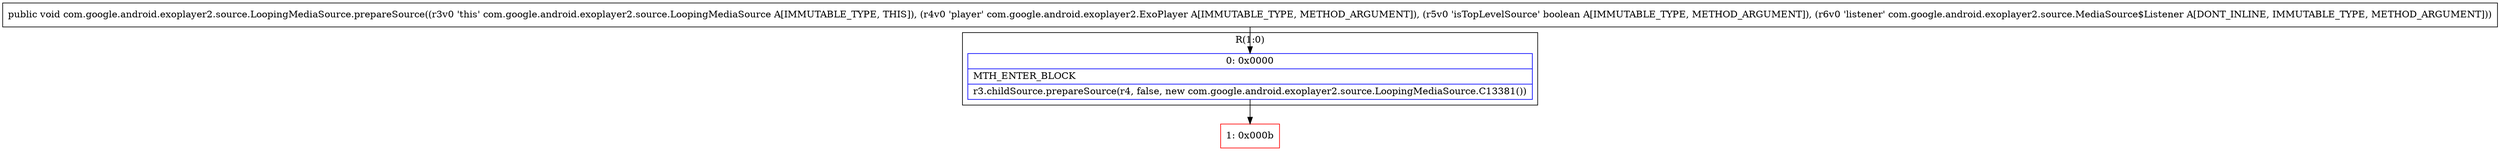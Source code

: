 digraph "CFG forcom.google.android.exoplayer2.source.LoopingMediaSource.prepareSource(Lcom\/google\/android\/exoplayer2\/ExoPlayer;ZLcom\/google\/android\/exoplayer2\/source\/MediaSource$Listener;)V" {
subgraph cluster_Region_1610106336 {
label = "R(1:0)";
node [shape=record,color=blue];
Node_0 [shape=record,label="{0\:\ 0x0000|MTH_ENTER_BLOCK\l|r3.childSource.prepareSource(r4, false, new com.google.android.exoplayer2.source.LoopingMediaSource.C13381())\l}"];
}
Node_1 [shape=record,color=red,label="{1\:\ 0x000b}"];
MethodNode[shape=record,label="{public void com.google.android.exoplayer2.source.LoopingMediaSource.prepareSource((r3v0 'this' com.google.android.exoplayer2.source.LoopingMediaSource A[IMMUTABLE_TYPE, THIS]), (r4v0 'player' com.google.android.exoplayer2.ExoPlayer A[IMMUTABLE_TYPE, METHOD_ARGUMENT]), (r5v0 'isTopLevelSource' boolean A[IMMUTABLE_TYPE, METHOD_ARGUMENT]), (r6v0 'listener' com.google.android.exoplayer2.source.MediaSource$Listener A[DONT_INLINE, IMMUTABLE_TYPE, METHOD_ARGUMENT])) }"];
MethodNode -> Node_0;
Node_0 -> Node_1;
}


